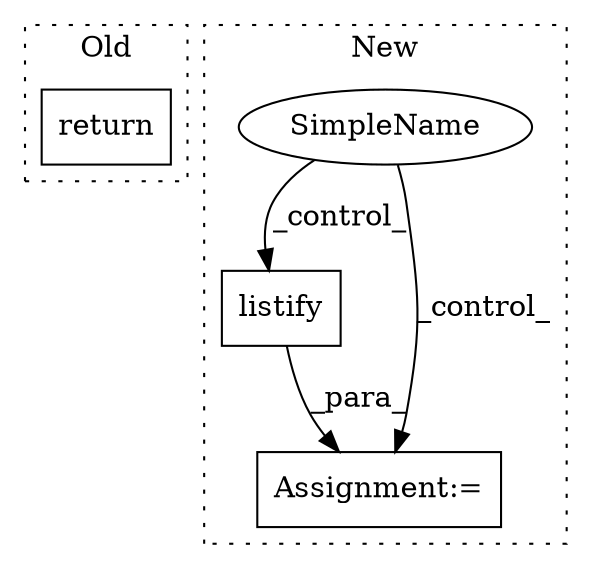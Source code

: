 digraph G {
subgraph cluster0 {
1 [label="return" a="41" s="3963" l="7" shape="box"];
label = "Old";
style="dotted";
}
subgraph cluster1 {
2 [label="listify" a="32" s="4536,4553" l="8,1" shape="box"];
3 [label="Assignment:=" a="7" s="4461,4554" l="61,2" shape="box"];
4 [label="SimpleName" a="42" s="" l="" shape="ellipse"];
label = "New";
style="dotted";
}
2 -> 3 [label="_para_"];
4 -> 2 [label="_control_"];
4 -> 3 [label="_control_"];
}